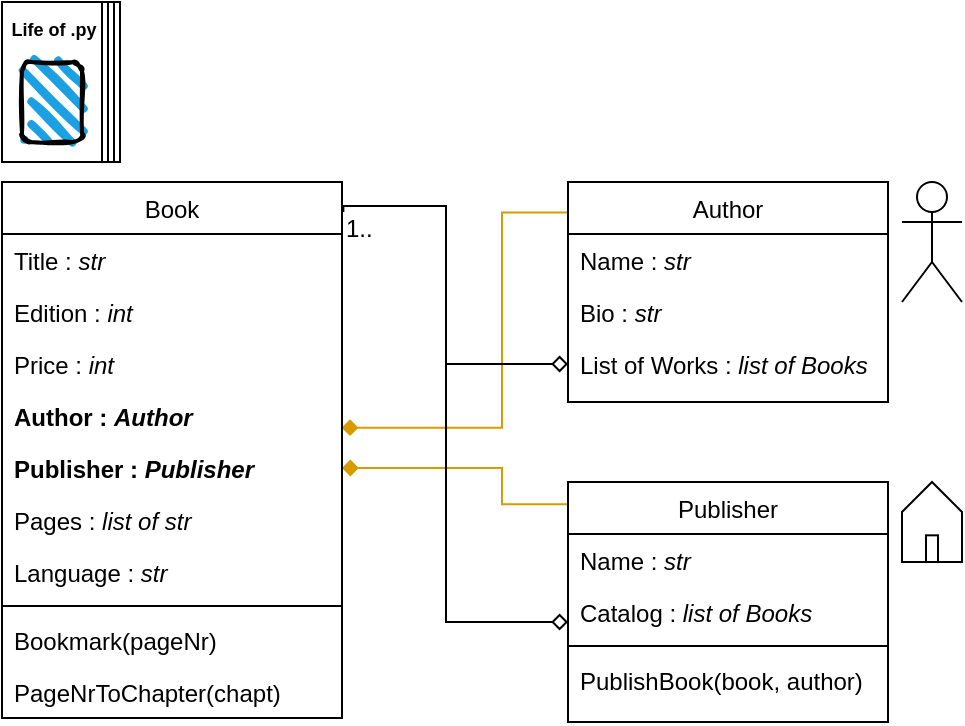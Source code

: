 <mxfile version="13.6.6" type="device"><diagram id="C5RBs43oDa-KdzZeNtuy" name="Page-1"><mxGraphModel dx="518" dy="493" grid="1" gridSize="10" guides="1" tooltips="1" connect="1" arrows="1" fold="1" page="1" pageScale="1" pageWidth="827" pageHeight="1169" math="0" shadow="0"><root><mxCell id="WIyWlLk6GJQsqaUBKTNV-0"/><mxCell id="WIyWlLk6GJQsqaUBKTNV-1" parent="WIyWlLk6GJQsqaUBKTNV-0"/><mxCell id="AhLd6UX4hDye3YUmvzN3-66" value="" style="endArrow=none;shadow=0;strokeWidth=1;rounded=0;endFill=0;edgeStyle=elbowEdgeStyle;elbow=horizontal;exitX=0.999;exitY=0.724;exitDx=0;exitDy=0;exitPerimeter=0;entryX=0.009;entryY=0.139;entryDx=0;entryDy=0;entryPerimeter=0;startArrow=diamond;startFill=1;fillColor=#ffe6cc;strokeColor=#d79b00;" edge="1" parent="WIyWlLk6GJQsqaUBKTNV-1" source="AhLd6UX4hDye3YUmvzN3-55" target="AhLd6UX4hDye3YUmvzN3-38"><mxGeometry x="0.5" y="41" relative="1" as="geometry"><mxPoint x="350" y="220" as="sourcePoint"/><mxPoint x="478" y="220" as="targetPoint"/><mxPoint x="-40" y="32" as="offset"/><Array as="points"><mxPoint x="440" y="275"/><mxPoint x="390" y="350"/><mxPoint x="400" y="325"/></Array></mxGeometry></mxCell><mxCell id="AhLd6UX4hDye3YUmvzN3-70" value="" style="endArrow=none;shadow=0;strokeWidth=1;rounded=0;endFill=0;edgeStyle=elbowEdgeStyle;elbow=horizontal;entryX=-0.001;entryY=0.093;entryDx=0;entryDy=0;entryPerimeter=0;startArrow=diamond;startFill=1;fillColor=#ffe6cc;strokeColor=#d79b00;" edge="1" parent="WIyWlLk6GJQsqaUBKTNV-1" source="AhLd6UX4hDye3YUmvzN3-57" target="AhLd6UX4hDye3YUmvzN3-44"><mxGeometry x="0.5" y="41" relative="1" as="geometry"><mxPoint x="370.0" y="487.534" as="sourcePoint"/><mxPoint x="461.6" y="430" as="targetPoint"/><mxPoint x="-40" y="32" as="offset"/><Array as="points"><mxPoint x="440" y="403"/><mxPoint x="410.16" y="454.71"/><mxPoint x="420.16" y="429.71"/></Array></mxGeometry></mxCell><mxCell id="AhLd6UX4hDye3YUmvzN3-74" value="" style="endArrow=none;shadow=0;strokeWidth=1;rounded=0;endFill=0;edgeStyle=elbowEdgeStyle;elbow=horizontal;exitX=0;exitY=0.5;exitDx=0;exitDy=0;startArrow=diamond;startFill=0;" edge="1" parent="WIyWlLk6GJQsqaUBKTNV-1" source="AhLd6UX4hDye3YUmvzN3-41"><mxGeometry x="0.5" y="41" relative="1" as="geometry"><mxPoint x="300" y="200" as="sourcePoint"/><mxPoint x="360" y="272" as="targetPoint"/><mxPoint x="-40" y="32" as="offset"/><Array as="points"><mxPoint x="412" y="310"/></Array></mxGeometry></mxCell><mxCell id="AhLd6UX4hDye3YUmvzN3-75" value="1.." style="resizable=0;align=left;verticalAlign=bottom;labelBackgroundColor=none;fontSize=12;" connectable="0" vertex="1" parent="AhLd6UX4hDye3YUmvzN3-74"><mxGeometry x="-1" relative="1" as="geometry"><mxPoint x="-113" y="-59" as="offset"/></mxGeometry></mxCell><mxCell id="AhLd6UX4hDye3YUmvzN3-80" value="" style="endArrow=diamond;html=1;edgeStyle=orthogonalEdgeStyle;rounded=0;exitX=1.004;exitY=0.056;exitDx=0;exitDy=0;exitPerimeter=0;endFill=0;" edge="1" parent="WIyWlLk6GJQsqaUBKTNV-1" source="AhLd6UX4hDye3YUmvzN3-32" target="AhLd6UX4hDye3YUmvzN3-44"><mxGeometry width="50" height="50" relative="1" as="geometry"><mxPoint x="440" y="350" as="sourcePoint"/><mxPoint x="470" y="380" as="targetPoint"/><Array as="points"><mxPoint x="361" y="272"/><mxPoint x="412" y="272"/><mxPoint x="412" y="480"/></Array></mxGeometry></mxCell><mxCell id="AhLd6UX4hDye3YUmvzN3-83" value="" style="shape=umlActor;verticalLabelPosition=bottom;verticalAlign=top;html=1;outlineConnect=0;" vertex="1" parent="WIyWlLk6GJQsqaUBKTNV-1"><mxGeometry x="640" y="260" width="30" height="60" as="geometry"/></mxCell><mxCell id="AhLd6UX4hDye3YUmvzN3-95" value="" style="whiteSpace=wrap;html=1;" vertex="1" parent="WIyWlLk6GJQsqaUBKTNV-1"><mxGeometry x="190" y="170" width="59" height="80" as="geometry"/></mxCell><mxCell id="AhLd6UX4hDye3YUmvzN3-96" value="" style="whiteSpace=wrap;html=1;" vertex="1" parent="WIyWlLk6GJQsqaUBKTNV-1"><mxGeometry x="190" y="170" width="56" height="80" as="geometry"/></mxCell><mxCell id="AhLd6UX4hDye3YUmvzN3-97" value="" style="whiteSpace=wrap;html=1;" vertex="1" parent="WIyWlLk6GJQsqaUBKTNV-1"><mxGeometry x="190" y="170" width="53" height="80" as="geometry"/></mxCell><mxCell id="AhLd6UX4hDye3YUmvzN3-98" value="" style="whiteSpace=wrap;html=1;" vertex="1" parent="WIyWlLk6GJQsqaUBKTNV-1"><mxGeometry x="190" y="170" width="50" height="80" as="geometry"/></mxCell><mxCell id="AhLd6UX4hDye3YUmvzN3-100" value="" style="rounded=1;whiteSpace=wrap;html=1;strokeWidth=2;fillWeight=4;hachureGap=8;hachureAngle=45;fillColor=#1ba1e2;sketch=1;" vertex="1" parent="WIyWlLk6GJQsqaUBKTNV-1"><mxGeometry x="200" y="200" width="30" height="40" as="geometry"/></mxCell><mxCell id="AhLd6UX4hDye3YUmvzN3-101" value="&lt;font style=&quot;font-size: 9px;&quot;&gt;Life of .py&lt;/font&gt;" style="text;html=1;strokeColor=none;fillColor=none;align=center;verticalAlign=middle;whiteSpace=wrap;rounded=0;fontSize=9;fontStyle=1" vertex="1" parent="WIyWlLk6GJQsqaUBKTNV-1"><mxGeometry x="191" y="174" width="50" height="20" as="geometry"/></mxCell><mxCell id="AhLd6UX4hDye3YUmvzN3-103" value="" style="group" vertex="1" connectable="0" parent="WIyWlLk6GJQsqaUBKTNV-1"><mxGeometry x="640" y="410" width="30" height="40" as="geometry"/></mxCell><mxCell id="AhLd6UX4hDye3YUmvzN3-85" value="" style="shape=offPageConnector;whiteSpace=wrap;html=1;rotation=-180;" vertex="1" parent="AhLd6UX4hDye3YUmvzN3-103"><mxGeometry width="30" height="40" as="geometry"/></mxCell><mxCell id="AhLd6UX4hDye3YUmvzN3-89" value="" style="rounded=0;whiteSpace=wrap;html=1;" vertex="1" parent="AhLd6UX4hDye3YUmvzN3-103"><mxGeometry x="12" y="26.667" width="6" height="13.333" as="geometry"/></mxCell><mxCell id="AhLd6UX4hDye3YUmvzN3-32" value="Book" style="swimlane;fontStyle=0;align=center;verticalAlign=top;childLayout=stackLayout;horizontal=1;startSize=26;horizontalStack=0;resizeParent=1;resizeLast=0;collapsible=1;marginBottom=0;rounded=0;shadow=0;strokeWidth=1;" vertex="1" parent="WIyWlLk6GJQsqaUBKTNV-1"><mxGeometry x="190" y="260" width="170" height="268" as="geometry"><mxRectangle x="230" y="140" width="160" height="26" as="alternateBounds"/></mxGeometry></mxCell><mxCell id="AhLd6UX4hDye3YUmvzN3-33" value="Title : &lt;i&gt;str&amp;nbsp;&lt;/i&gt;" style="text;align=left;verticalAlign=top;spacingLeft=4;spacingRight=4;overflow=hidden;rotatable=0;points=[[0,0.5],[1,0.5]];portConstraint=eastwest;html=1;" vertex="1" parent="AhLd6UX4hDye3YUmvzN3-32"><mxGeometry y="26" width="170" height="26" as="geometry"/></mxCell><mxCell id="AhLd6UX4hDye3YUmvzN3-34" value="Edition : &lt;i&gt;int&amp;nbsp;&lt;/i&gt;" style="text;align=left;verticalAlign=top;spacingLeft=4;spacingRight=4;overflow=hidden;rotatable=0;points=[[0,0.5],[1,0.5]];portConstraint=eastwest;rounded=0;shadow=0;html=1;" vertex="1" parent="AhLd6UX4hDye3YUmvzN3-32"><mxGeometry y="52" width="170" height="26" as="geometry"/></mxCell><mxCell id="AhLd6UX4hDye3YUmvzN3-35" value="Price : &lt;i&gt;int&amp;nbsp;&lt;/i&gt;&lt;span&gt;&lt;/span&gt;&lt;span&gt;&lt;/span&gt;" style="text;align=left;verticalAlign=top;spacingLeft=4;spacingRight=4;overflow=hidden;rotatable=0;points=[[0,0.5],[1,0.5]];portConstraint=eastwest;rounded=0;shadow=0;html=1;" vertex="1" parent="AhLd6UX4hDye3YUmvzN3-32"><mxGeometry y="78" width="170" height="26" as="geometry"/></mxCell><mxCell id="AhLd6UX4hDye3YUmvzN3-55" value="Author : &lt;i&gt;Author&amp;nbsp;&lt;/i&gt;" style="text;align=left;verticalAlign=top;spacingLeft=4;spacingRight=4;overflow=hidden;rotatable=0;points=[[0,0.5],[1,0.5]];portConstraint=eastwest;rounded=0;shadow=0;html=1;fontStyle=1" vertex="1" parent="AhLd6UX4hDye3YUmvzN3-32"><mxGeometry y="104" width="170" height="26" as="geometry"/></mxCell><mxCell id="AhLd6UX4hDye3YUmvzN3-57" value="Publisher : &lt;i&gt;Publisher&amp;nbsp;&lt;/i&gt;" style="text;align=left;verticalAlign=top;spacingLeft=4;spacingRight=4;overflow=hidden;rotatable=0;points=[[0,0.5],[1,0.5]];portConstraint=eastwest;rounded=0;shadow=0;html=1;fontStyle=1" vertex="1" parent="AhLd6UX4hDye3YUmvzN3-32"><mxGeometry y="130" width="170" height="26" as="geometry"/></mxCell><mxCell id="AhLd6UX4hDye3YUmvzN3-59" value="Pages : &lt;i&gt;list of str&amp;nbsp;&lt;/i&gt;" style="text;align=left;verticalAlign=top;spacingLeft=4;spacingRight=4;overflow=hidden;rotatable=0;points=[[0,0.5],[1,0.5]];portConstraint=eastwest;rounded=0;shadow=0;html=1;" vertex="1" parent="AhLd6UX4hDye3YUmvzN3-32"><mxGeometry y="156" width="170" height="26" as="geometry"/></mxCell><mxCell id="AhLd6UX4hDye3YUmvzN3-82" value="Language : &lt;i&gt;str&amp;nbsp;&lt;/i&gt;" style="text;align=left;verticalAlign=top;spacingLeft=4;spacingRight=4;overflow=hidden;rotatable=0;points=[[0,0.5],[1,0.5]];portConstraint=eastwest;rounded=0;shadow=0;html=1;" vertex="1" parent="AhLd6UX4hDye3YUmvzN3-32"><mxGeometry y="182" width="170" height="26" as="geometry"/></mxCell><mxCell id="AhLd6UX4hDye3YUmvzN3-36" value="" style="line;html=1;strokeWidth=1;align=left;verticalAlign=middle;spacingTop=-1;spacingLeft=3;spacingRight=3;rotatable=0;labelPosition=right;points=[];portConstraint=eastwest;" vertex="1" parent="AhLd6UX4hDye3YUmvzN3-32"><mxGeometry y="208" width="170" height="8" as="geometry"/></mxCell><mxCell id="AhLd6UX4hDye3YUmvzN3-37" value="Bookmark(pageNr)" style="text;align=left;verticalAlign=top;spacingLeft=4;spacingRight=4;overflow=hidden;rotatable=0;points=[[0,0.5],[1,0.5]];portConstraint=eastwest;" vertex="1" parent="AhLd6UX4hDye3YUmvzN3-32"><mxGeometry y="216" width="170" height="26" as="geometry"/></mxCell><mxCell id="AhLd6UX4hDye3YUmvzN3-81" value="PageNrToChapter(chapt)" style="text;align=left;verticalAlign=top;spacingLeft=4;spacingRight=4;overflow=hidden;rotatable=0;points=[[0,0.5],[1,0.5]];portConstraint=eastwest;" vertex="1" parent="AhLd6UX4hDye3YUmvzN3-32"><mxGeometry y="242" width="170" height="26" as="geometry"/></mxCell><mxCell id="AhLd6UX4hDye3YUmvzN3-44" value="Publisher" style="swimlane;fontStyle=0;align=center;verticalAlign=top;childLayout=stackLayout;horizontal=1;startSize=26;horizontalStack=0;resizeParent=1;resizeLast=0;collapsible=1;marginBottom=0;rounded=0;shadow=0;strokeWidth=1;" vertex="1" parent="WIyWlLk6GJQsqaUBKTNV-1"><mxGeometry x="473" y="410" width="160" height="120" as="geometry"><mxRectangle x="230" y="140" width="160" height="26" as="alternateBounds"/></mxGeometry></mxCell><mxCell id="AhLd6UX4hDye3YUmvzN3-45" value="Name : &lt;i&gt;str&amp;nbsp;&lt;/i&gt;" style="text;align=left;verticalAlign=top;spacingLeft=4;spacingRight=4;overflow=hidden;rotatable=0;points=[[0,0.5],[1,0.5]];portConstraint=eastwest;html=1;" vertex="1" parent="AhLd6UX4hDye3YUmvzN3-44"><mxGeometry y="26" width="160" height="26" as="geometry"/></mxCell><mxCell id="AhLd6UX4hDye3YUmvzN3-46" value="Catalog : &lt;i&gt;list of Books&amp;nbsp;&lt;/i&gt;" style="text;align=left;verticalAlign=top;spacingLeft=4;spacingRight=4;overflow=hidden;rotatable=0;points=[[0,0.5],[1,0.5]];portConstraint=eastwest;rounded=0;shadow=0;html=1;" vertex="1" parent="AhLd6UX4hDye3YUmvzN3-44"><mxGeometry y="52" width="160" height="26" as="geometry"/></mxCell><mxCell id="AhLd6UX4hDye3YUmvzN3-48" value="" style="line;html=1;strokeWidth=1;align=left;verticalAlign=middle;spacingTop=-1;spacingLeft=3;spacingRight=3;rotatable=0;labelPosition=right;points=[];portConstraint=eastwest;" vertex="1" parent="AhLd6UX4hDye3YUmvzN3-44"><mxGeometry y="78" width="160" height="8" as="geometry"/></mxCell><mxCell id="AhLd6UX4hDye3YUmvzN3-49" value="PublishBook(book, author)" style="text;align=left;verticalAlign=top;spacingLeft=4;spacingRight=4;overflow=hidden;rotatable=0;points=[[0,0.5],[1,0.5]];portConstraint=eastwest;" vertex="1" parent="AhLd6UX4hDye3YUmvzN3-44"><mxGeometry y="86" width="160" height="26" as="geometry"/></mxCell><mxCell id="AhLd6UX4hDye3YUmvzN3-38" value="Author" style="swimlane;fontStyle=0;align=center;verticalAlign=top;childLayout=stackLayout;horizontal=1;startSize=26;horizontalStack=0;resizeParent=1;resizeLast=0;collapsible=1;marginBottom=0;rounded=0;shadow=0;strokeWidth=1;" vertex="1" parent="WIyWlLk6GJQsqaUBKTNV-1"><mxGeometry x="473" y="260" width="160" height="110" as="geometry"><mxRectangle x="230" y="140" width="160" height="26" as="alternateBounds"/></mxGeometry></mxCell><mxCell id="AhLd6UX4hDye3YUmvzN3-39" value="Name : &lt;i&gt;str&amp;nbsp;&lt;/i&gt;" style="text;align=left;verticalAlign=top;spacingLeft=4;spacingRight=4;overflow=hidden;rotatable=0;points=[[0,0.5],[1,0.5]];portConstraint=eastwest;html=1;" vertex="1" parent="AhLd6UX4hDye3YUmvzN3-38"><mxGeometry y="26" width="160" height="26" as="geometry"/></mxCell><mxCell id="AhLd6UX4hDye3YUmvzN3-54" value="Bio : &lt;i&gt;str&amp;nbsp;&lt;/i&gt;" style="text;align=left;verticalAlign=top;spacingLeft=4;spacingRight=4;overflow=hidden;rotatable=0;points=[[0,0.5],[1,0.5]];portConstraint=eastwest;rounded=0;shadow=0;html=1;" vertex="1" parent="AhLd6UX4hDye3YUmvzN3-38"><mxGeometry y="52" width="160" height="26" as="geometry"/></mxCell><mxCell id="AhLd6UX4hDye3YUmvzN3-41" value="List of Works : &lt;i&gt;list of Books&lt;/i&gt;" style="text;align=left;verticalAlign=top;spacingLeft=4;spacingRight=4;overflow=hidden;rotatable=0;points=[[0,0.5],[1,0.5]];portConstraint=eastwest;rounded=0;shadow=0;html=1;" vertex="1" parent="AhLd6UX4hDye3YUmvzN3-38"><mxGeometry y="78" width="160" height="26" as="geometry"/></mxCell></root></mxGraphModel></diagram></mxfile>